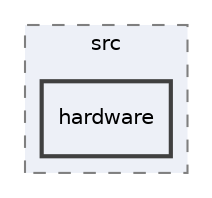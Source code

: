 digraph "hardware"
{
 // LATEX_PDF_SIZE
  edge [fontname="Helvetica",fontsize="10",labelfontname="Helvetica",labelfontsize="10"];
  node [fontname="Helvetica",fontsize="10",shape=record];
  compound=true
  subgraph clusterdir_9574dca1fbe78fa620397b97510f9d1f {
    graph [ bgcolor="#edf0f7", pencolor="grey50", style="filled,dashed,", label="src", fontname="Helvetica", fontsize="10", URL="dir_9574dca1fbe78fa620397b97510f9d1f.html"]
  dir_c2103e53c16264243e4c12dea7ef8d71 [shape=box, label="hardware", style="filled,bold,", fillcolor="#edf0f7", color="grey25", URL="dir_c2103e53c16264243e4c12dea7ef8d71.html"];
  }
}
